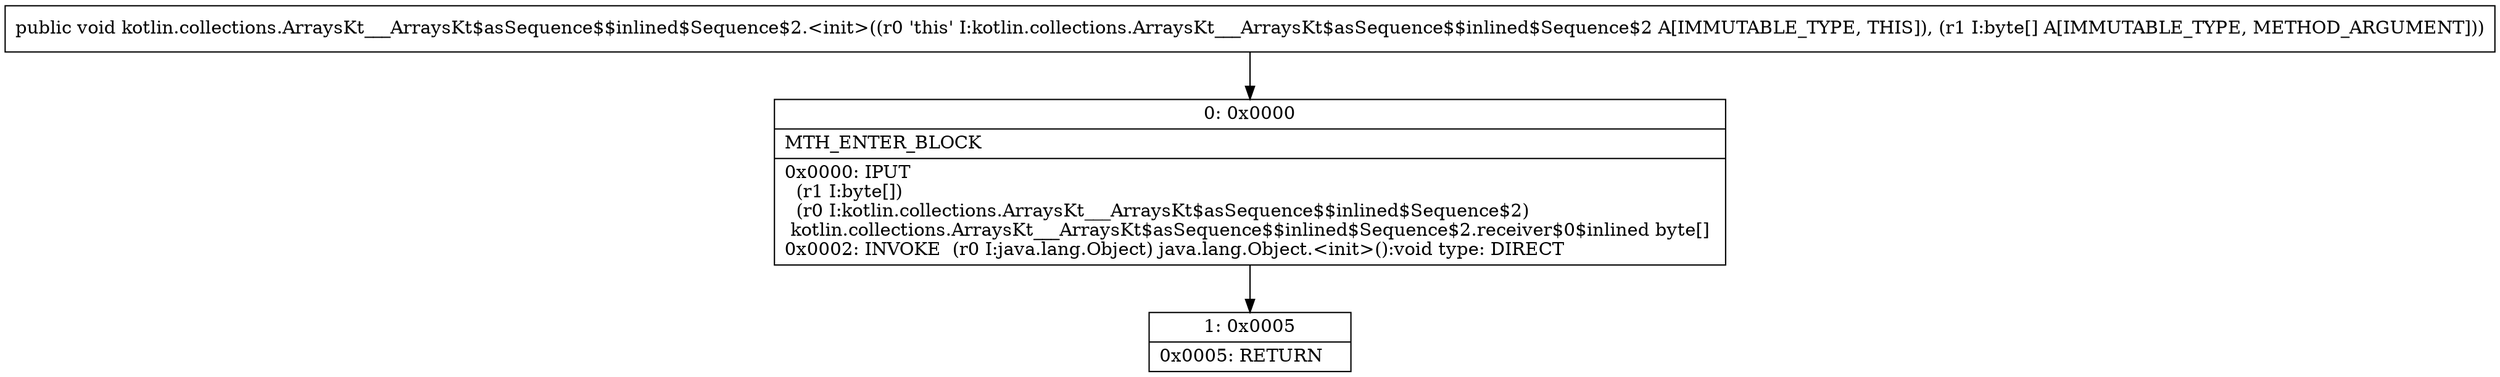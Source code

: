 digraph "CFG forkotlin.collections.ArraysKt___ArraysKt$asSequence$$inlined$Sequence$2.\<init\>([B)V" {
Node_0 [shape=record,label="{0\:\ 0x0000|MTH_ENTER_BLOCK\l|0x0000: IPUT  \l  (r1 I:byte[])\l  (r0 I:kotlin.collections.ArraysKt___ArraysKt$asSequence$$inlined$Sequence$2)\l kotlin.collections.ArraysKt___ArraysKt$asSequence$$inlined$Sequence$2.receiver$0$inlined byte[] \l0x0002: INVOKE  (r0 I:java.lang.Object) java.lang.Object.\<init\>():void type: DIRECT \l}"];
Node_1 [shape=record,label="{1\:\ 0x0005|0x0005: RETURN   \l}"];
MethodNode[shape=record,label="{public void kotlin.collections.ArraysKt___ArraysKt$asSequence$$inlined$Sequence$2.\<init\>((r0 'this' I:kotlin.collections.ArraysKt___ArraysKt$asSequence$$inlined$Sequence$2 A[IMMUTABLE_TYPE, THIS]), (r1 I:byte[] A[IMMUTABLE_TYPE, METHOD_ARGUMENT])) }"];
MethodNode -> Node_0;
Node_0 -> Node_1;
}

